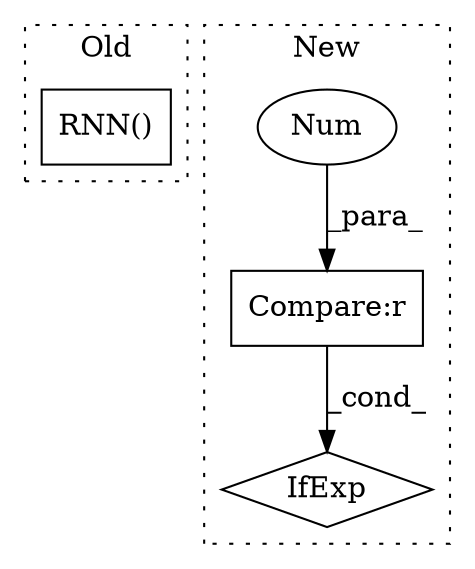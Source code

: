 digraph G {
subgraph cluster0 {
1 [label="RNN()" a="75" s="2712,2746" l="7,129" shape="box"];
label = "Old";
style="dotted";
}
subgraph cluster1 {
2 [label="IfExp" a="51" s="2904,2933" l="4,6" shape="diamond"];
3 [label="Compare:r" a="40" s="2908" l="25" shape="box"];
4 [label="Num" a="76" s="2932" l="1" shape="ellipse"];
label = "New";
style="dotted";
}
3 -> 2 [label="_cond_"];
4 -> 3 [label="_para_"];
}
